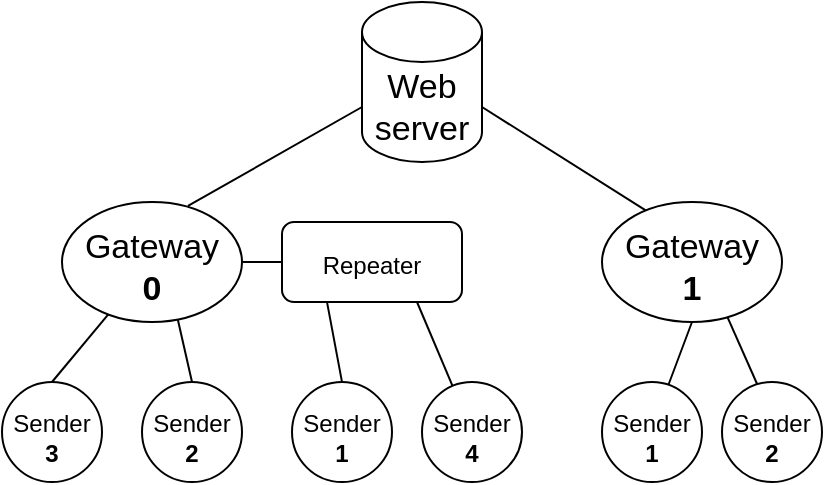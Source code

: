 <mxfile version="21.6.1" type="device">
  <diagram name="Page-1" id="1YMs_SUl13iGtnZm118J">
    <mxGraphModel dx="986" dy="630" grid="1" gridSize="10" guides="1" tooltips="1" connect="1" arrows="1" fold="1" page="1" pageScale="1" pageWidth="850" pageHeight="1100" math="0" shadow="0">
      <root>
        <mxCell id="0" />
        <mxCell id="1" parent="0" />
        <mxCell id="bDp2flMbTmdIhG1SiKJ7-2" style="rounded=0;orthogonalLoop=1;jettySize=auto;html=1;endArrow=none;endFill=0;entryX=0;entryY=0.5;entryDx=0;entryDy=0;" parent="1" source="oouCqWtVGJKAs0fREIfP-3" target="bDp2flMbTmdIhG1SiKJ7-7" edge="1">
          <mxGeometry relative="1" as="geometry">
            <mxPoint x="480" y="270" as="targetPoint" />
          </mxGeometry>
        </mxCell>
        <mxCell id="bDp2flMbTmdIhG1SiKJ7-10" style="rounded=0;orthogonalLoop=1;jettySize=auto;html=1;exitX=0.7;exitY=0.033;exitDx=0;exitDy=0;entryX=0;entryY=0;entryDx=0;entryDy=52.5;entryPerimeter=0;endArrow=none;endFill=0;exitPerimeter=0;" parent="1" source="oouCqWtVGJKAs0fREIfP-3" target="oouCqWtVGJKAs0fREIfP-28" edge="1">
          <mxGeometry relative="1" as="geometry" />
        </mxCell>
        <mxCell id="oouCqWtVGJKAs0fREIfP-3" value="&lt;div style=&quot;font-size: 17px;&quot;&gt;&lt;font style=&quot;font-size: 17px;&quot;&gt;Gateway&lt;/font&gt;&lt;/div&gt;&lt;div style=&quot;font-size: 17px;&quot;&gt;&lt;font style=&quot;font-size: 17px;&quot;&gt;&lt;b&gt;0&lt;br style=&quot;font-size: 17px;&quot;&gt;&lt;/b&gt;&lt;/font&gt;&lt;/div&gt;" style="ellipse;whiteSpace=wrap;html=1;fontSize=17;spacingTop=5;" parent="1" vertex="1">
          <mxGeometry x="310" y="190" width="90" height="60" as="geometry" />
        </mxCell>
        <mxCell id="bDp2flMbTmdIhG1SiKJ7-8" style="rounded=0;orthogonalLoop=1;jettySize=auto;html=1;exitX=0.5;exitY=0;exitDx=0;exitDy=0;endArrow=none;endFill=0;" parent="1" source="oouCqWtVGJKAs0fREIfP-4" target="oouCqWtVGJKAs0fREIfP-3" edge="1">
          <mxGeometry relative="1" as="geometry" />
        </mxCell>
        <mxCell id="oouCqWtVGJKAs0fREIfP-4" value="&lt;div&gt;Sender&lt;/div&gt;&lt;div&gt;&lt;b&gt;3&lt;/b&gt;&lt;br&gt;&lt;/div&gt;" style="ellipse;whiteSpace=wrap;html=1;aspect=fixed;strokeColor=default;spacingTop=6;" parent="1" vertex="1">
          <mxGeometry x="280" y="280" width="50" height="50" as="geometry" />
        </mxCell>
        <mxCell id="bDp2flMbTmdIhG1SiKJ7-9" style="rounded=0;orthogonalLoop=1;jettySize=auto;html=1;exitX=0.5;exitY=0;exitDx=0;exitDy=0;entryX=0.644;entryY=0.983;entryDx=0;entryDy=0;entryPerimeter=0;endArrow=none;endFill=0;" parent="1" source="oouCqWtVGJKAs0fREIfP-5" target="oouCqWtVGJKAs0fREIfP-3" edge="1">
          <mxGeometry relative="1" as="geometry">
            <mxPoint x="440" y="260" as="targetPoint" />
          </mxGeometry>
        </mxCell>
        <mxCell id="oouCqWtVGJKAs0fREIfP-5" value="Sender &lt;b&gt;2&lt;/b&gt;" style="ellipse;whiteSpace=wrap;html=1;aspect=fixed;spacingTop=6;" parent="1" vertex="1">
          <mxGeometry x="350" y="280" width="50" height="50" as="geometry" />
        </mxCell>
        <mxCell id="oouCqWtVGJKAs0fREIfP-8" value="Sender &lt;b&gt;4&lt;/b&gt;" style="ellipse;whiteSpace=wrap;html=1;aspect=fixed;spacingTop=6;" parent="1" vertex="1">
          <mxGeometry x="490" y="280" width="50" height="50" as="geometry" />
        </mxCell>
        <mxCell id="oouCqWtVGJKAs0fREIfP-9" value="&lt;div&gt;Sender &lt;b&gt;1&lt;/b&gt;&lt;/div&gt;" style="ellipse;whiteSpace=wrap;html=1;aspect=fixed;spacingTop=6;" parent="1" vertex="1">
          <mxGeometry x="425" y="280" width="50" height="50" as="geometry" />
        </mxCell>
        <mxCell id="bDp2flMbTmdIhG1SiKJ7-3" style="rounded=0;orthogonalLoop=1;jettySize=auto;html=1;exitX=0.25;exitY=1;exitDx=0;exitDy=0;entryX=0.5;entryY=0;entryDx=0;entryDy=0;endArrow=none;endFill=0;" parent="1" source="bDp2flMbTmdIhG1SiKJ7-7" target="oouCqWtVGJKAs0fREIfP-9" edge="1">
          <mxGeometry relative="1" as="geometry">
            <mxPoint x="480" y="350" as="sourcePoint" />
          </mxGeometry>
        </mxCell>
        <mxCell id="bDp2flMbTmdIhG1SiKJ7-4" style="rounded=0;orthogonalLoop=1;jettySize=auto;html=1;exitX=0.75;exitY=1;exitDx=0;exitDy=0;endArrow=none;endFill=0;" parent="1" source="bDp2flMbTmdIhG1SiKJ7-7" target="oouCqWtVGJKAs0fREIfP-8" edge="1">
          <mxGeometry relative="1" as="geometry">
            <mxPoint x="480" y="350" as="sourcePoint" />
          </mxGeometry>
        </mxCell>
        <mxCell id="bDp2flMbTmdIhG1SiKJ7-11" style="rounded=0;orthogonalLoop=1;jettySize=auto;html=1;exitX=1;exitY=0;exitDx=0;exitDy=52.5;exitPerimeter=0;entryX=0.256;entryY=0.083;entryDx=0;entryDy=0;entryPerimeter=0;endArrow=none;endFill=0;" parent="1" source="oouCqWtVGJKAs0fREIfP-28" target="oouCqWtVGJKAs0fREIfP-34" edge="1">
          <mxGeometry relative="1" as="geometry" />
        </mxCell>
        <mxCell id="oouCqWtVGJKAs0fREIfP-28" value="Web server" style="shape=cylinder3;whiteSpace=wrap;html=1;boundedLbl=1;backgroundOutline=1;size=15;fontSize=17;" parent="1" vertex="1">
          <mxGeometry x="460" y="90" width="60" height="80" as="geometry" />
        </mxCell>
        <mxCell id="bDp2flMbTmdIhG1SiKJ7-12" style="rounded=0;orthogonalLoop=1;jettySize=auto;html=1;exitX=0.5;exitY=1;exitDx=0;exitDy=0;endArrow=none;endFill=0;" parent="1" source="oouCqWtVGJKAs0fREIfP-34" edge="1">
          <mxGeometry relative="1" as="geometry">
            <mxPoint x="610" y="290" as="targetPoint" />
          </mxGeometry>
        </mxCell>
        <mxCell id="bDp2flMbTmdIhG1SiKJ7-13" style="rounded=0;orthogonalLoop=1;jettySize=auto;html=1;exitX=0.689;exitY=0.933;exitDx=0;exitDy=0;entryX=0.36;entryY=0.04;entryDx=0;entryDy=0;entryPerimeter=0;endArrow=none;endFill=0;exitPerimeter=0;" parent="1" source="oouCqWtVGJKAs0fREIfP-34" target="oouCqWtVGJKAs0fREIfP-40" edge="1">
          <mxGeometry relative="1" as="geometry" />
        </mxCell>
        <mxCell id="oouCqWtVGJKAs0fREIfP-34" value="&lt;div style=&quot;font-size: 17px;&quot;&gt;&lt;font style=&quot;font-size: 17px;&quot;&gt;Gateway&lt;/font&gt;&lt;/div&gt;&lt;div style=&quot;font-size: 17px;&quot;&gt;&lt;b&gt;1&lt;/b&gt;&lt;br&gt;&lt;/div&gt;" style="ellipse;whiteSpace=wrap;html=1;fontSize=17;spacingTop=5;" parent="1" vertex="1">
          <mxGeometry x="580" y="190" width="90" height="60" as="geometry" />
        </mxCell>
        <mxCell id="oouCqWtVGJKAs0fREIfP-40" value="&lt;div&gt;Sender &lt;b&gt;2&lt;/b&gt;&lt;br&gt;&lt;/div&gt;" style="ellipse;whiteSpace=wrap;html=1;aspect=fixed;spacingTop=6;" parent="1" vertex="1">
          <mxGeometry x="640" y="280" width="50" height="50" as="geometry" />
        </mxCell>
        <mxCell id="oouCqWtVGJKAs0fREIfP-42" value="Sender &lt;b&gt;1&lt;/b&gt;" style="ellipse;whiteSpace=wrap;html=1;aspect=fixed;spacingTop=6;" parent="1" vertex="1">
          <mxGeometry x="580" y="280" width="50" height="50" as="geometry" />
        </mxCell>
        <mxCell id="bDp2flMbTmdIhG1SiKJ7-7" value="&lt;div&gt;Repeater&lt;/div&gt;" style="rounded=1;whiteSpace=wrap;html=1;spacingTop=3;" parent="1" vertex="1">
          <mxGeometry x="420" y="200" width="90" height="40" as="geometry" />
        </mxCell>
      </root>
    </mxGraphModel>
  </diagram>
</mxfile>
